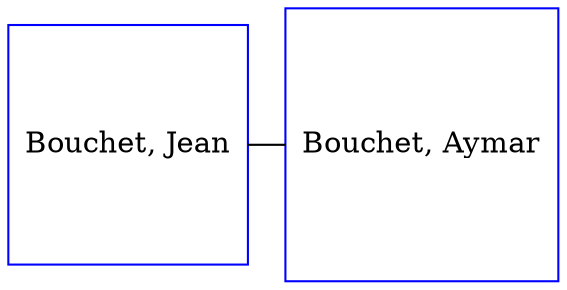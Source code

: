 digraph D {
    edge [dir=none];    node [shape=box];    "005180"   [label="Bouchet, Jean", shape=box, regular=1, color="blue"] ;
"005181"   [label="Bouchet, Aymar", shape=box, regular=1, color="blue"] ;
{rank=same; 005180->005181};
}